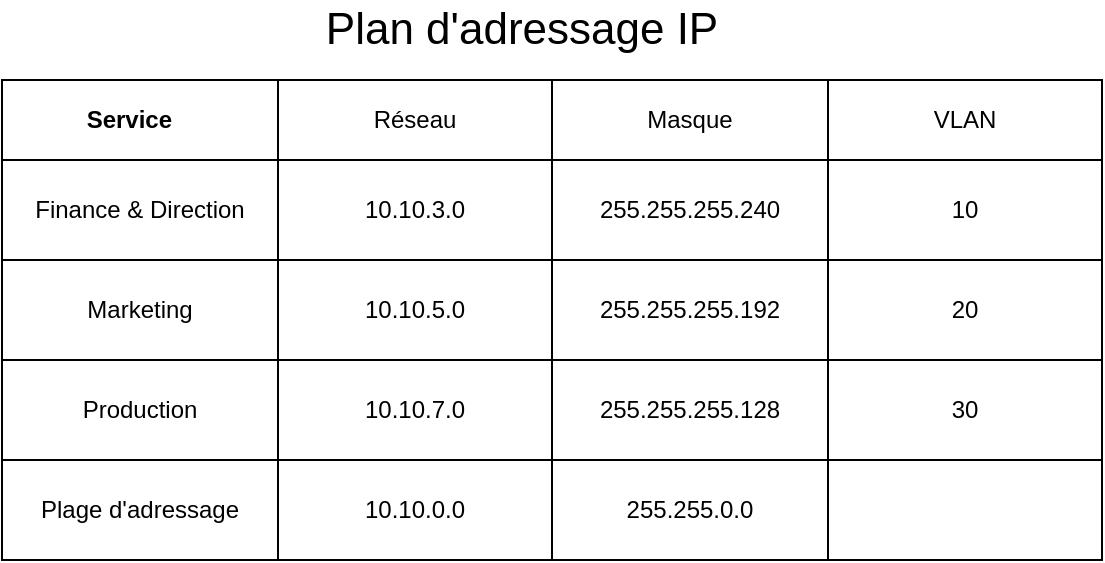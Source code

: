 <mxfile version="22.0.8" type="github">
  <diagram name="Page-1" id="OMsSIWOA8XWRd-3esaTj">
    <mxGraphModel dx="1434" dy="792" grid="1" gridSize="10" guides="1" tooltips="1" connect="1" arrows="1" fold="1" page="1" pageScale="1" pageWidth="827" pageHeight="1169" math="0" shadow="0">
      <root>
        <mxCell id="0" />
        <mxCell id="1" parent="0" />
        <mxCell id="utbTanQz5Guo_jMiKOYH-1" value="" style="shape=table;startSize=0;container=1;collapsible=0;childLayout=tableLayout;" vertex="1" parent="1">
          <mxGeometry x="140" y="210" width="550" height="240" as="geometry" />
        </mxCell>
        <mxCell id="utbTanQz5Guo_jMiKOYH-2" value="" style="shape=tableRow;horizontal=0;startSize=0;swimlaneHead=0;swimlaneBody=0;strokeColor=inherit;top=0;left=0;bottom=0;right=0;collapsible=0;dropTarget=0;fillColor=none;points=[[0,0.5],[1,0.5]];portConstraint=eastwest;" vertex="1" parent="utbTanQz5Guo_jMiKOYH-1">
          <mxGeometry width="550" height="40" as="geometry" />
        </mxCell>
        <mxCell id="utbTanQz5Guo_jMiKOYH-3" value="&lt;div align=&quot;left&quot;&gt;&lt;b&gt;Service&lt;span style=&quot;white-space: pre;&quot;&gt;&#x9;&lt;/span&gt;&lt;/b&gt;&lt;br&gt;&lt;/div&gt;" style="shape=partialRectangle;html=1;whiteSpace=wrap;connectable=0;strokeColor=inherit;overflow=hidden;fillColor=none;top=0;left=0;bottom=0;right=0;pointerEvents=1;" vertex="1" parent="utbTanQz5Guo_jMiKOYH-2">
          <mxGeometry width="138" height="40" as="geometry">
            <mxRectangle width="138" height="40" as="alternateBounds" />
          </mxGeometry>
        </mxCell>
        <mxCell id="utbTanQz5Guo_jMiKOYH-4" value="Réseau" style="shape=partialRectangle;html=1;whiteSpace=wrap;connectable=0;strokeColor=inherit;overflow=hidden;fillColor=none;top=0;left=0;bottom=0;right=0;pointerEvents=1;" vertex="1" parent="utbTanQz5Guo_jMiKOYH-2">
          <mxGeometry x="138" width="137" height="40" as="geometry">
            <mxRectangle width="137" height="40" as="alternateBounds" />
          </mxGeometry>
        </mxCell>
        <mxCell id="utbTanQz5Guo_jMiKOYH-5" value="Masque " style="shape=partialRectangle;html=1;whiteSpace=wrap;connectable=0;strokeColor=inherit;overflow=hidden;fillColor=none;top=0;left=0;bottom=0;right=0;pointerEvents=1;" vertex="1" parent="utbTanQz5Guo_jMiKOYH-2">
          <mxGeometry x="275" width="138" height="40" as="geometry">
            <mxRectangle width="138" height="40" as="alternateBounds" />
          </mxGeometry>
        </mxCell>
        <mxCell id="utbTanQz5Guo_jMiKOYH-6" value="VLAN" style="shape=partialRectangle;html=1;whiteSpace=wrap;connectable=0;strokeColor=inherit;overflow=hidden;fillColor=none;top=0;left=0;bottom=0;right=0;pointerEvents=1;" vertex="1" parent="utbTanQz5Guo_jMiKOYH-2">
          <mxGeometry x="413" width="137" height="40" as="geometry">
            <mxRectangle width="137" height="40" as="alternateBounds" />
          </mxGeometry>
        </mxCell>
        <mxCell id="utbTanQz5Guo_jMiKOYH-7" value="" style="shape=tableRow;horizontal=0;startSize=0;swimlaneHead=0;swimlaneBody=0;strokeColor=inherit;top=0;left=0;bottom=0;right=0;collapsible=0;dropTarget=0;fillColor=none;points=[[0,0.5],[1,0.5]];portConstraint=eastwest;" vertex="1" parent="utbTanQz5Guo_jMiKOYH-1">
          <mxGeometry y="40" width="550" height="50" as="geometry" />
        </mxCell>
        <mxCell id="utbTanQz5Guo_jMiKOYH-8" value="Finance &amp;amp; Direction" style="shape=partialRectangle;html=1;whiteSpace=wrap;connectable=0;strokeColor=inherit;overflow=hidden;fillColor=none;top=0;left=0;bottom=0;right=0;pointerEvents=1;" vertex="1" parent="utbTanQz5Guo_jMiKOYH-7">
          <mxGeometry width="138" height="50" as="geometry">
            <mxRectangle width="138" height="50" as="alternateBounds" />
          </mxGeometry>
        </mxCell>
        <mxCell id="utbTanQz5Guo_jMiKOYH-9" value="10.10.3.0" style="shape=partialRectangle;html=1;whiteSpace=wrap;connectable=0;strokeColor=inherit;overflow=hidden;fillColor=none;top=0;left=0;bottom=0;right=0;pointerEvents=1;" vertex="1" parent="utbTanQz5Guo_jMiKOYH-7">
          <mxGeometry x="138" width="137" height="50" as="geometry">
            <mxRectangle width="137" height="50" as="alternateBounds" />
          </mxGeometry>
        </mxCell>
        <mxCell id="utbTanQz5Guo_jMiKOYH-10" value="255.255.255.240" style="shape=partialRectangle;html=1;whiteSpace=wrap;connectable=0;strokeColor=inherit;overflow=hidden;fillColor=none;top=0;left=0;bottom=0;right=0;pointerEvents=1;" vertex="1" parent="utbTanQz5Guo_jMiKOYH-7">
          <mxGeometry x="275" width="138" height="50" as="geometry">
            <mxRectangle width="138" height="50" as="alternateBounds" />
          </mxGeometry>
        </mxCell>
        <mxCell id="utbTanQz5Guo_jMiKOYH-11" value="10" style="shape=partialRectangle;html=1;whiteSpace=wrap;connectable=0;strokeColor=inherit;overflow=hidden;fillColor=none;top=0;left=0;bottom=0;right=0;pointerEvents=1;" vertex="1" parent="utbTanQz5Guo_jMiKOYH-7">
          <mxGeometry x="413" width="137" height="50" as="geometry">
            <mxRectangle width="137" height="50" as="alternateBounds" />
          </mxGeometry>
        </mxCell>
        <mxCell id="utbTanQz5Guo_jMiKOYH-12" value="" style="shape=tableRow;horizontal=0;startSize=0;swimlaneHead=0;swimlaneBody=0;strokeColor=inherit;top=0;left=0;bottom=0;right=0;collapsible=0;dropTarget=0;fillColor=none;points=[[0,0.5],[1,0.5]];portConstraint=eastwest;" vertex="1" parent="utbTanQz5Guo_jMiKOYH-1">
          <mxGeometry y="90" width="550" height="50" as="geometry" />
        </mxCell>
        <mxCell id="utbTanQz5Guo_jMiKOYH-13" value="Marketing" style="shape=partialRectangle;html=1;whiteSpace=wrap;connectable=0;strokeColor=inherit;overflow=hidden;fillColor=none;top=0;left=0;bottom=0;right=0;pointerEvents=1;" vertex="1" parent="utbTanQz5Guo_jMiKOYH-12">
          <mxGeometry width="138" height="50" as="geometry">
            <mxRectangle width="138" height="50" as="alternateBounds" />
          </mxGeometry>
        </mxCell>
        <mxCell id="utbTanQz5Guo_jMiKOYH-14" value="10.10.5.0" style="shape=partialRectangle;html=1;whiteSpace=wrap;connectable=0;strokeColor=inherit;overflow=hidden;fillColor=none;top=0;left=0;bottom=0;right=0;pointerEvents=1;" vertex="1" parent="utbTanQz5Guo_jMiKOYH-12">
          <mxGeometry x="138" width="137" height="50" as="geometry">
            <mxRectangle width="137" height="50" as="alternateBounds" />
          </mxGeometry>
        </mxCell>
        <mxCell id="utbTanQz5Guo_jMiKOYH-15" value="255.255.255.192" style="shape=partialRectangle;html=1;whiteSpace=wrap;connectable=0;strokeColor=inherit;overflow=hidden;fillColor=none;top=0;left=0;bottom=0;right=0;pointerEvents=1;" vertex="1" parent="utbTanQz5Guo_jMiKOYH-12">
          <mxGeometry x="275" width="138" height="50" as="geometry">
            <mxRectangle width="138" height="50" as="alternateBounds" />
          </mxGeometry>
        </mxCell>
        <mxCell id="utbTanQz5Guo_jMiKOYH-16" value="20" style="shape=partialRectangle;html=1;whiteSpace=wrap;connectable=0;strokeColor=inherit;overflow=hidden;fillColor=none;top=0;left=0;bottom=0;right=0;pointerEvents=1;" vertex="1" parent="utbTanQz5Guo_jMiKOYH-12">
          <mxGeometry x="413" width="137" height="50" as="geometry">
            <mxRectangle width="137" height="50" as="alternateBounds" />
          </mxGeometry>
        </mxCell>
        <mxCell id="utbTanQz5Guo_jMiKOYH-17" style="shape=tableRow;horizontal=0;startSize=0;swimlaneHead=0;swimlaneBody=0;strokeColor=inherit;top=0;left=0;bottom=0;right=0;collapsible=0;dropTarget=0;fillColor=none;points=[[0,0.5],[1,0.5]];portConstraint=eastwest;" vertex="1" parent="utbTanQz5Guo_jMiKOYH-1">
          <mxGeometry y="140" width="550" height="50" as="geometry" />
        </mxCell>
        <mxCell id="utbTanQz5Guo_jMiKOYH-18" value="Production" style="shape=partialRectangle;html=1;whiteSpace=wrap;connectable=0;strokeColor=inherit;overflow=hidden;fillColor=none;top=0;left=0;bottom=0;right=0;pointerEvents=1;" vertex="1" parent="utbTanQz5Guo_jMiKOYH-17">
          <mxGeometry width="138" height="50" as="geometry">
            <mxRectangle width="138" height="50" as="alternateBounds" />
          </mxGeometry>
        </mxCell>
        <mxCell id="utbTanQz5Guo_jMiKOYH-19" value="10.10.7.0" style="shape=partialRectangle;html=1;whiteSpace=wrap;connectable=0;strokeColor=inherit;overflow=hidden;fillColor=none;top=0;left=0;bottom=0;right=0;pointerEvents=1;" vertex="1" parent="utbTanQz5Guo_jMiKOYH-17">
          <mxGeometry x="138" width="137" height="50" as="geometry">
            <mxRectangle width="137" height="50" as="alternateBounds" />
          </mxGeometry>
        </mxCell>
        <mxCell id="utbTanQz5Guo_jMiKOYH-20" value="255.255.255.128" style="shape=partialRectangle;html=1;whiteSpace=wrap;connectable=0;strokeColor=inherit;overflow=hidden;fillColor=none;top=0;left=0;bottom=0;right=0;pointerEvents=1;" vertex="1" parent="utbTanQz5Guo_jMiKOYH-17">
          <mxGeometry x="275" width="138" height="50" as="geometry">
            <mxRectangle width="138" height="50" as="alternateBounds" />
          </mxGeometry>
        </mxCell>
        <mxCell id="utbTanQz5Guo_jMiKOYH-21" value="30" style="shape=partialRectangle;html=1;whiteSpace=wrap;connectable=0;strokeColor=inherit;overflow=hidden;fillColor=none;top=0;left=0;bottom=0;right=0;pointerEvents=1;" vertex="1" parent="utbTanQz5Guo_jMiKOYH-17">
          <mxGeometry x="413" width="137" height="50" as="geometry">
            <mxRectangle width="137" height="50" as="alternateBounds" />
          </mxGeometry>
        </mxCell>
        <mxCell id="utbTanQz5Guo_jMiKOYH-27" style="shape=tableRow;horizontal=0;startSize=0;swimlaneHead=0;swimlaneBody=0;strokeColor=inherit;top=0;left=0;bottom=0;right=0;collapsible=0;dropTarget=0;fillColor=none;points=[[0,0.5],[1,0.5]];portConstraint=eastwest;" vertex="1" parent="utbTanQz5Guo_jMiKOYH-1">
          <mxGeometry y="190" width="550" height="50" as="geometry" />
        </mxCell>
        <mxCell id="utbTanQz5Guo_jMiKOYH-28" value="Plage d&#39;adressage" style="shape=partialRectangle;html=1;whiteSpace=wrap;connectable=0;strokeColor=inherit;overflow=hidden;fillColor=none;top=0;left=0;bottom=0;right=0;pointerEvents=1;" vertex="1" parent="utbTanQz5Guo_jMiKOYH-27">
          <mxGeometry width="138" height="50" as="geometry">
            <mxRectangle width="138" height="50" as="alternateBounds" />
          </mxGeometry>
        </mxCell>
        <mxCell id="utbTanQz5Guo_jMiKOYH-29" value="10.10.0.0" style="shape=partialRectangle;html=1;whiteSpace=wrap;connectable=0;strokeColor=inherit;overflow=hidden;fillColor=none;top=0;left=0;bottom=0;right=0;pointerEvents=1;" vertex="1" parent="utbTanQz5Guo_jMiKOYH-27">
          <mxGeometry x="138" width="137" height="50" as="geometry">
            <mxRectangle width="137" height="50" as="alternateBounds" />
          </mxGeometry>
        </mxCell>
        <mxCell id="utbTanQz5Guo_jMiKOYH-30" value="255.255.0.0" style="shape=partialRectangle;html=1;whiteSpace=wrap;connectable=0;strokeColor=inherit;overflow=hidden;fillColor=none;top=0;left=0;bottom=0;right=0;pointerEvents=1;" vertex="1" parent="utbTanQz5Guo_jMiKOYH-27">
          <mxGeometry x="275" width="138" height="50" as="geometry">
            <mxRectangle width="138" height="50" as="alternateBounds" />
          </mxGeometry>
        </mxCell>
        <mxCell id="utbTanQz5Guo_jMiKOYH-31" value="" style="shape=partialRectangle;html=1;whiteSpace=wrap;connectable=0;strokeColor=inherit;overflow=hidden;fillColor=none;top=0;left=0;bottom=0;right=0;pointerEvents=1;" vertex="1" parent="utbTanQz5Guo_jMiKOYH-27">
          <mxGeometry x="413" width="137" height="50" as="geometry">
            <mxRectangle width="137" height="50" as="alternateBounds" />
          </mxGeometry>
        </mxCell>
        <mxCell id="utbTanQz5Guo_jMiKOYH-32" value="&lt;div style=&quot;font-size: 22px;&quot; align=&quot;center&quot;&gt;Plan d&#39;adressage IP&lt;/div&gt;" style="text;strokeColor=none;align=center;fillColor=none;html=1;verticalAlign=middle;whiteSpace=wrap;rounded=0;" vertex="1" parent="1">
          <mxGeometry x="140" y="170" width="520" height="30" as="geometry" />
        </mxCell>
      </root>
    </mxGraphModel>
  </diagram>
</mxfile>
